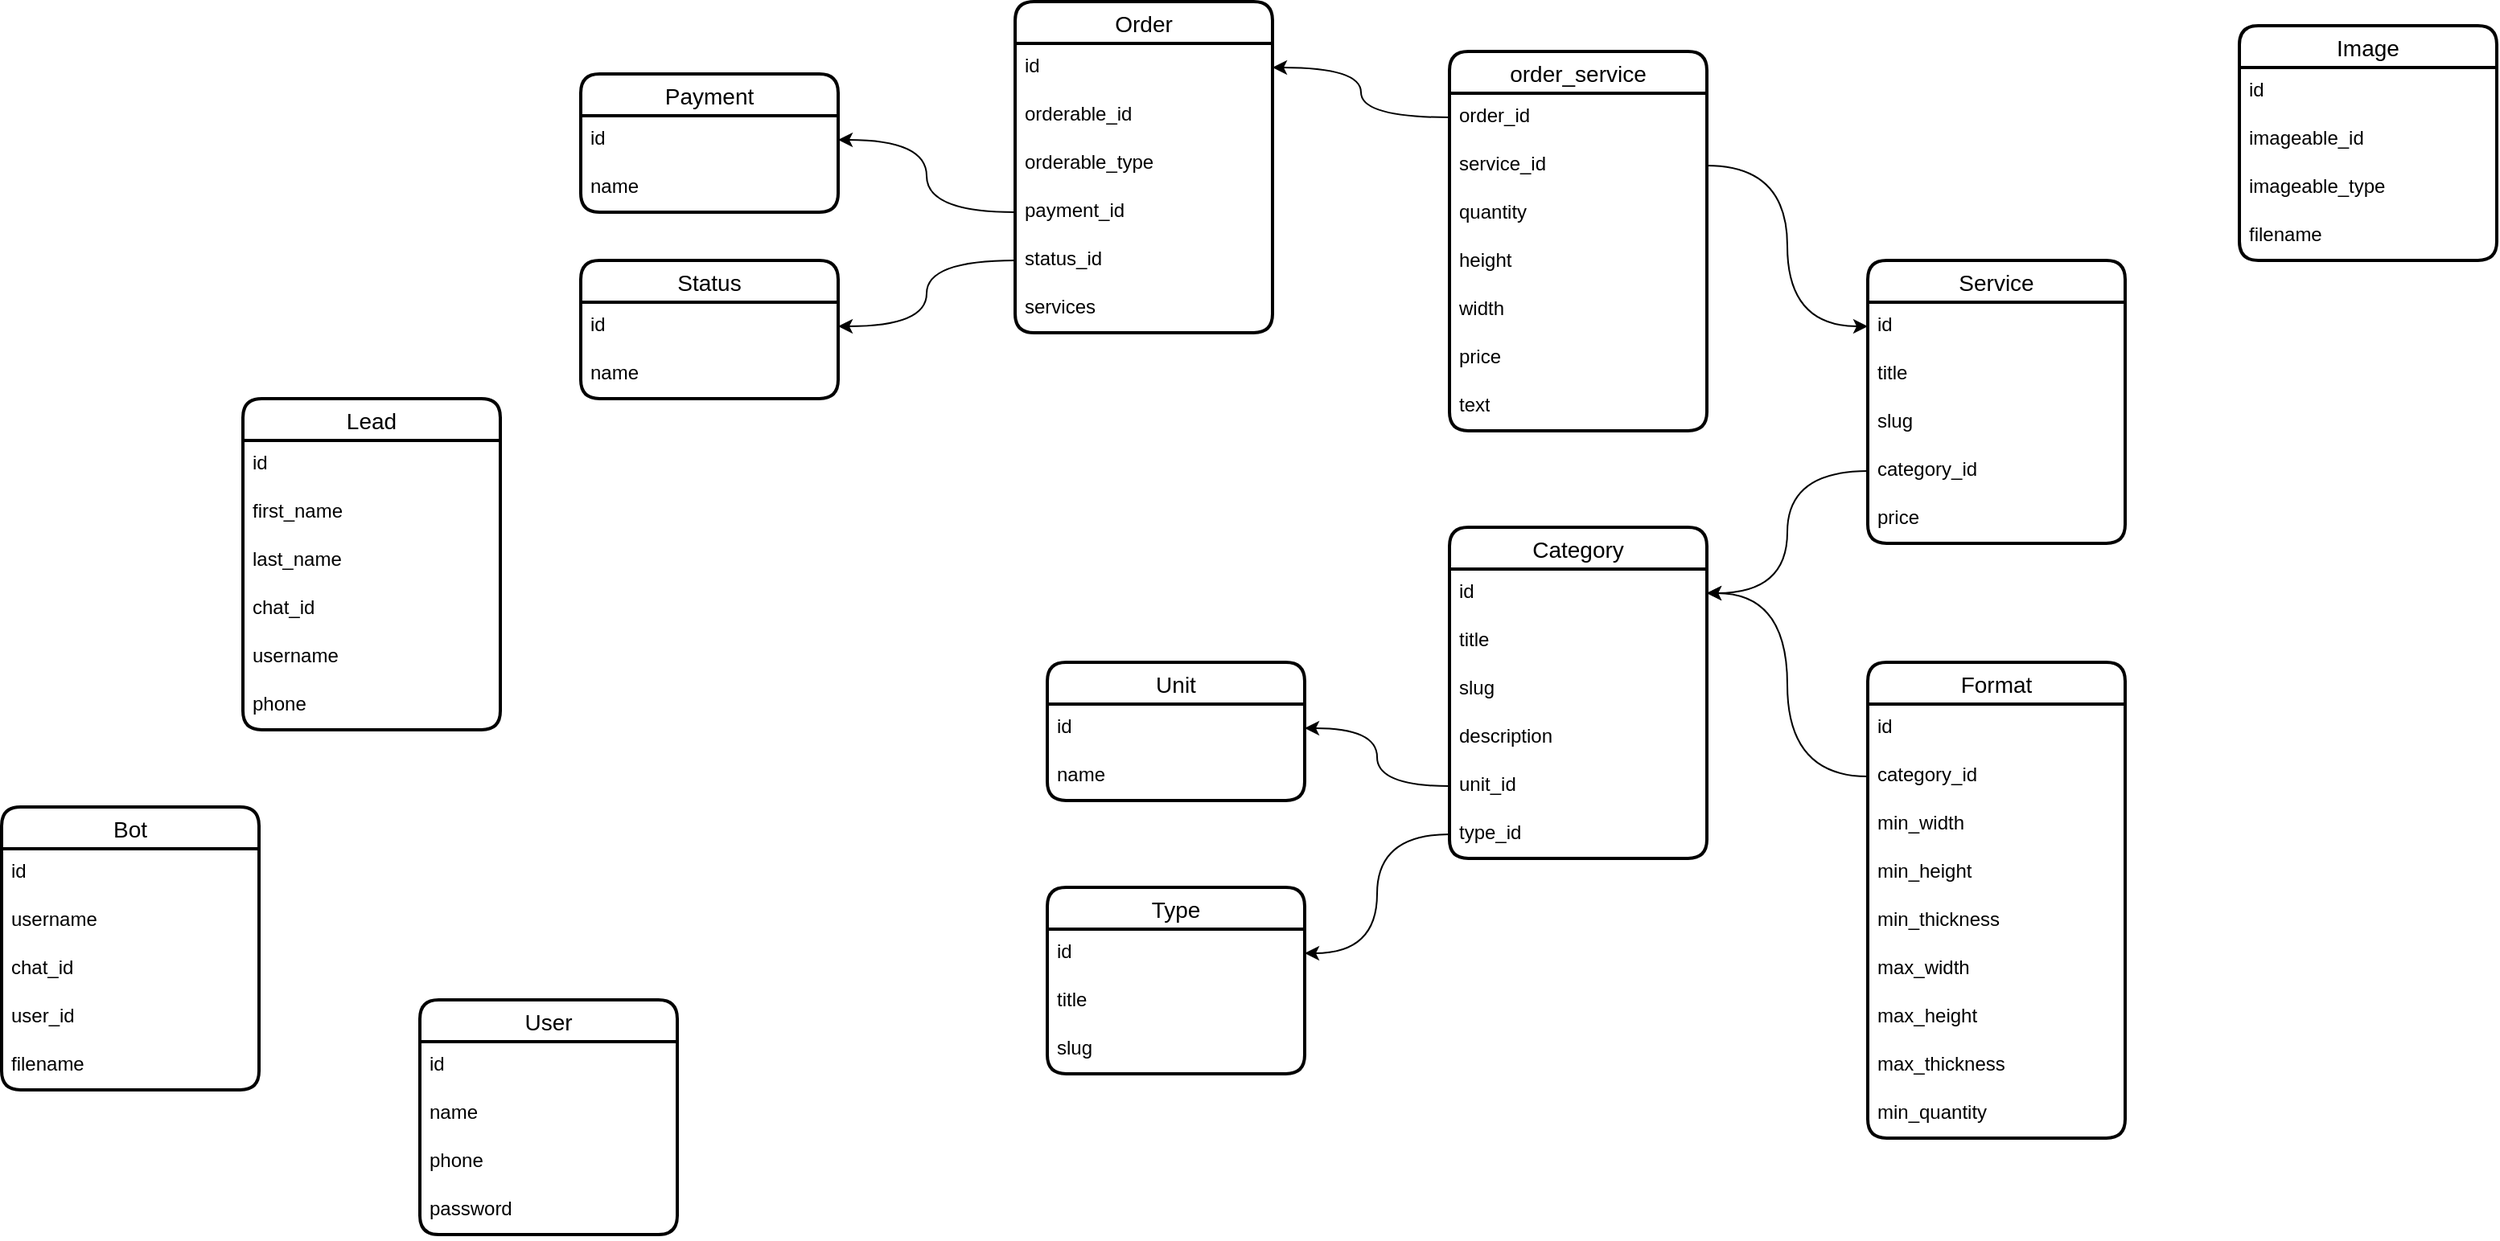 <mxfile version="21.6.7" type="github">
  <diagram name="Страница — 1" id="qROckgiQK7EX2VFDrzop">
    <mxGraphModel dx="2261" dy="750" grid="1" gridSize="10" guides="1" tooltips="1" connect="1" arrows="1" fold="1" page="1" pageScale="1" pageWidth="827" pageHeight="1169" math="0" shadow="0">
      <root>
        <mxCell id="0" />
        <mxCell id="1" parent="0" />
        <mxCell id="SY21hBNfIm9IbBHmOsaL-1" value="User" style="swimlane;fontStyle=0;childLayout=stackLayout;horizontal=1;startSize=26;horizontalStack=0;resizeParent=1;resizeParentMax=0;resizeLast=0;collapsible=1;marginBottom=0;align=center;fontSize=14;strokeWidth=2;rounded=1;shadow=0;glass=0;swimlaneLine=1;" parent="1" vertex="1">
          <mxGeometry x="110" y="1190" width="160" height="146" as="geometry" />
        </mxCell>
        <mxCell id="SY21hBNfIm9IbBHmOsaL-2" value="id" style="text;strokeColor=none;fillColor=none;spacingLeft=4;spacingRight=4;overflow=hidden;rotatable=0;points=[[0,0.5],[1,0.5]];portConstraint=eastwest;fontSize=12;whiteSpace=wrap;html=1;" parent="SY21hBNfIm9IbBHmOsaL-1" vertex="1">
          <mxGeometry y="26" width="160" height="30" as="geometry" />
        </mxCell>
        <mxCell id="SY21hBNfIm9IbBHmOsaL-3" value="name" style="text;strokeColor=none;fillColor=none;spacingLeft=4;spacingRight=4;overflow=hidden;rotatable=0;points=[[0,0.5],[1,0.5]];portConstraint=eastwest;fontSize=12;whiteSpace=wrap;html=1;" parent="SY21hBNfIm9IbBHmOsaL-1" vertex="1">
          <mxGeometry y="56" width="160" height="30" as="geometry" />
        </mxCell>
        <mxCell id="SY21hBNfIm9IbBHmOsaL-4" value="phone" style="text;strokeColor=none;fillColor=none;spacingLeft=4;spacingRight=4;overflow=hidden;rotatable=0;points=[[0,0.5],[1,0.5]];portConstraint=eastwest;fontSize=12;whiteSpace=wrap;html=1;" parent="SY21hBNfIm9IbBHmOsaL-1" vertex="1">
          <mxGeometry y="86" width="160" height="30" as="geometry" />
        </mxCell>
        <mxCell id="SY21hBNfIm9IbBHmOsaL-5" value="password" style="text;strokeColor=none;fillColor=none;spacingLeft=4;spacingRight=4;overflow=hidden;rotatable=0;points=[[0,0.5],[1,0.5]];portConstraint=eastwest;fontSize=12;whiteSpace=wrap;html=1;" parent="SY21hBNfIm9IbBHmOsaL-1" vertex="1">
          <mxGeometry y="116" width="160" height="30" as="geometry" />
        </mxCell>
        <mxCell id="SY21hBNfIm9IbBHmOsaL-7" value="Service" style="swimlane;fontStyle=0;childLayout=stackLayout;horizontal=1;startSize=26;horizontalStack=0;resizeParent=1;resizeParentMax=0;resizeLast=0;collapsible=1;marginBottom=0;align=center;fontSize=14;strokeWidth=2;rounded=1;shadow=0;glass=0;swimlaneLine=1;" parent="1" vertex="1">
          <mxGeometry x="1010" y="730" width="160" height="176" as="geometry" />
        </mxCell>
        <mxCell id="SY21hBNfIm9IbBHmOsaL-8" value="id" style="text;strokeColor=none;fillColor=none;spacingLeft=4;spacingRight=4;overflow=hidden;rotatable=0;points=[[0,0.5],[1,0.5]];portConstraint=eastwest;fontSize=12;whiteSpace=wrap;html=1;" parent="SY21hBNfIm9IbBHmOsaL-7" vertex="1">
          <mxGeometry y="26" width="160" height="30" as="geometry" />
        </mxCell>
        <mxCell id="SY21hBNfIm9IbBHmOsaL-9" value="title" style="text;strokeColor=none;fillColor=none;spacingLeft=4;spacingRight=4;overflow=hidden;rotatable=0;points=[[0,0.5],[1,0.5]];portConstraint=eastwest;fontSize=12;whiteSpace=wrap;html=1;" parent="SY21hBNfIm9IbBHmOsaL-7" vertex="1">
          <mxGeometry y="56" width="160" height="30" as="geometry" />
        </mxCell>
        <mxCell id="LMjrIscxDw4CjKq5N1VE-15" value="slug" style="text;strokeColor=none;fillColor=none;spacingLeft=4;spacingRight=4;overflow=hidden;rotatable=0;points=[[0,0.5],[1,0.5]];portConstraint=eastwest;fontSize=12;whiteSpace=wrap;html=1;" vertex="1" parent="SY21hBNfIm9IbBHmOsaL-7">
          <mxGeometry y="86" width="160" height="30" as="geometry" />
        </mxCell>
        <mxCell id="SY21hBNfIm9IbBHmOsaL-23" value="category_id" style="text;strokeColor=none;fillColor=none;spacingLeft=4;spacingRight=4;overflow=hidden;rotatable=0;points=[[0,0.5],[1,0.5]];portConstraint=eastwest;fontSize=12;whiteSpace=wrap;html=1;" parent="SY21hBNfIm9IbBHmOsaL-7" vertex="1">
          <mxGeometry y="116" width="160" height="30" as="geometry" />
        </mxCell>
        <mxCell id="SY21hBNfIm9IbBHmOsaL-30" value="price" style="text;strokeColor=none;fillColor=none;spacingLeft=4;spacingRight=4;overflow=hidden;rotatable=0;points=[[0,0.5],[1,0.5]];portConstraint=eastwest;fontSize=12;whiteSpace=wrap;html=1;" parent="SY21hBNfIm9IbBHmOsaL-7" vertex="1">
          <mxGeometry y="146" width="160" height="30" as="geometry" />
        </mxCell>
        <mxCell id="SY21hBNfIm9IbBHmOsaL-12" value="Category" style="swimlane;fontStyle=0;childLayout=stackLayout;horizontal=1;startSize=26;horizontalStack=0;resizeParent=1;resizeParentMax=0;resizeLast=0;collapsible=1;marginBottom=0;align=center;fontSize=14;strokeWidth=2;rounded=1;shadow=0;glass=0;swimlaneLine=1;" parent="1" vertex="1">
          <mxGeometry x="750" y="896" width="160" height="206" as="geometry" />
        </mxCell>
        <mxCell id="SY21hBNfIm9IbBHmOsaL-13" value="id" style="text;strokeColor=none;fillColor=none;spacingLeft=4;spacingRight=4;overflow=hidden;rotatable=0;points=[[0,0.5],[1,0.5]];portConstraint=eastwest;fontSize=12;whiteSpace=wrap;html=1;" parent="SY21hBNfIm9IbBHmOsaL-12" vertex="1">
          <mxGeometry y="26" width="160" height="30" as="geometry" />
        </mxCell>
        <mxCell id="SY21hBNfIm9IbBHmOsaL-14" value="title" style="text;strokeColor=none;fillColor=none;spacingLeft=4;spacingRight=4;overflow=hidden;rotatable=0;points=[[0,0.5],[1,0.5]];portConstraint=eastwest;fontSize=12;whiteSpace=wrap;html=1;" parent="SY21hBNfIm9IbBHmOsaL-12" vertex="1">
          <mxGeometry y="56" width="160" height="30" as="geometry" />
        </mxCell>
        <mxCell id="LMjrIscxDw4CjKq5N1VE-14" value="slug" style="text;strokeColor=none;fillColor=none;spacingLeft=4;spacingRight=4;overflow=hidden;rotatable=0;points=[[0,0.5],[1,0.5]];portConstraint=eastwest;fontSize=12;whiteSpace=wrap;html=1;" vertex="1" parent="SY21hBNfIm9IbBHmOsaL-12">
          <mxGeometry y="86" width="160" height="30" as="geometry" />
        </mxCell>
        <mxCell id="SY21hBNfIm9IbBHmOsaL-19" value="description" style="text;strokeColor=none;fillColor=none;spacingLeft=4;spacingRight=4;overflow=hidden;rotatable=0;points=[[0,0.5],[1,0.5]];portConstraint=eastwest;fontSize=12;whiteSpace=wrap;html=1;" parent="SY21hBNfIm9IbBHmOsaL-12" vertex="1">
          <mxGeometry y="116" width="160" height="30" as="geometry" />
        </mxCell>
        <mxCell id="X0GgLs3BWVqWXSFDgRPY-4" value="unit_id" style="text;strokeColor=none;fillColor=none;spacingLeft=4;spacingRight=4;overflow=hidden;rotatable=0;points=[[0,0.5],[1,0.5]];portConstraint=eastwest;fontSize=12;whiteSpace=wrap;html=1;" parent="SY21hBNfIm9IbBHmOsaL-12" vertex="1">
          <mxGeometry y="146" width="160" height="30" as="geometry" />
        </mxCell>
        <mxCell id="SY21hBNfIm9IbBHmOsaL-20" value="type_id" style="text;strokeColor=none;fillColor=none;spacingLeft=4;spacingRight=4;overflow=hidden;rotatable=0;points=[[0,0.5],[1,0.5]];portConstraint=eastwest;fontSize=12;whiteSpace=wrap;html=1;" parent="SY21hBNfIm9IbBHmOsaL-12" vertex="1">
          <mxGeometry y="176" width="160" height="30" as="geometry" />
        </mxCell>
        <mxCell id="SY21hBNfIm9IbBHmOsaL-15" value="Type" style="swimlane;fontStyle=0;childLayout=stackLayout;horizontal=1;startSize=26;horizontalStack=0;resizeParent=1;resizeParentMax=0;resizeLast=0;collapsible=1;marginBottom=0;align=center;fontSize=14;strokeWidth=2;rounded=1;shadow=0;glass=0;swimlaneLine=1;" parent="1" vertex="1">
          <mxGeometry x="500" y="1120" width="160" height="116" as="geometry" />
        </mxCell>
        <mxCell id="SY21hBNfIm9IbBHmOsaL-16" value="id" style="text;strokeColor=none;fillColor=none;spacingLeft=4;spacingRight=4;overflow=hidden;rotatable=0;points=[[0,0.5],[1,0.5]];portConstraint=eastwest;fontSize=12;whiteSpace=wrap;html=1;" parent="SY21hBNfIm9IbBHmOsaL-15" vertex="1">
          <mxGeometry y="26" width="160" height="30" as="geometry" />
        </mxCell>
        <mxCell id="SY21hBNfIm9IbBHmOsaL-17" value="title" style="text;strokeColor=none;fillColor=none;spacingLeft=4;spacingRight=4;overflow=hidden;rotatable=0;points=[[0,0.5],[1,0.5]];portConstraint=eastwest;fontSize=12;whiteSpace=wrap;html=1;" parent="SY21hBNfIm9IbBHmOsaL-15" vertex="1">
          <mxGeometry y="56" width="160" height="30" as="geometry" />
        </mxCell>
        <mxCell id="LMjrIscxDw4CjKq5N1VE-13" value="slug" style="text;strokeColor=none;fillColor=none;spacingLeft=4;spacingRight=4;overflow=hidden;rotatable=0;points=[[0,0.5],[1,0.5]];portConstraint=eastwest;fontSize=12;whiteSpace=wrap;html=1;" vertex="1" parent="SY21hBNfIm9IbBHmOsaL-15">
          <mxGeometry y="86" width="160" height="30" as="geometry" />
        </mxCell>
        <mxCell id="SY21hBNfIm9IbBHmOsaL-22" style="edgeStyle=orthogonalEdgeStyle;rounded=0;orthogonalLoop=1;jettySize=auto;html=1;entryX=1;entryY=0.5;entryDx=0;entryDy=0;curved=1;" parent="1" source="SY21hBNfIm9IbBHmOsaL-20" target="SY21hBNfIm9IbBHmOsaL-16" edge="1">
          <mxGeometry relative="1" as="geometry" />
        </mxCell>
        <mxCell id="SY21hBNfIm9IbBHmOsaL-24" style="rounded=0;orthogonalLoop=1;jettySize=auto;html=1;entryX=1;entryY=0.5;entryDx=0;entryDy=0;elbow=vertical;edgeStyle=orthogonalEdgeStyle;curved=1;" parent="1" source="SY21hBNfIm9IbBHmOsaL-23" target="SY21hBNfIm9IbBHmOsaL-13" edge="1">
          <mxGeometry relative="1" as="geometry" />
        </mxCell>
        <mxCell id="SY21hBNfIm9IbBHmOsaL-25" value="Image" style="swimlane;fontStyle=0;childLayout=stackLayout;horizontal=1;startSize=26;horizontalStack=0;resizeParent=1;resizeParentMax=0;resizeLast=0;collapsible=1;marginBottom=0;align=center;fontSize=14;strokeWidth=2;rounded=1;shadow=0;glass=0;swimlaneLine=1;" parent="1" vertex="1">
          <mxGeometry x="1241" y="584" width="160" height="146" as="geometry" />
        </mxCell>
        <mxCell id="SY21hBNfIm9IbBHmOsaL-26" value="id" style="text;strokeColor=none;fillColor=none;spacingLeft=4;spacingRight=4;overflow=hidden;rotatable=0;points=[[0,0.5],[1,0.5]];portConstraint=eastwest;fontSize=12;whiteSpace=wrap;html=1;" parent="SY21hBNfIm9IbBHmOsaL-25" vertex="1">
          <mxGeometry y="26" width="160" height="30" as="geometry" />
        </mxCell>
        <mxCell id="SY21hBNfIm9IbBHmOsaL-27" value="imageable_id" style="text;strokeColor=none;fillColor=none;spacingLeft=4;spacingRight=4;overflow=hidden;rotatable=0;points=[[0,0.5],[1,0.5]];portConstraint=eastwest;fontSize=12;whiteSpace=wrap;html=1;" parent="SY21hBNfIm9IbBHmOsaL-25" vertex="1">
          <mxGeometry y="56" width="160" height="30" as="geometry" />
        </mxCell>
        <mxCell id="qcaacb9xeK4z4RJ31xob-52" value="imageable_type" style="text;strokeColor=none;fillColor=none;spacingLeft=4;spacingRight=4;overflow=hidden;rotatable=0;points=[[0,0.5],[1,0.5]];portConstraint=eastwest;fontSize=12;whiteSpace=wrap;html=1;" parent="SY21hBNfIm9IbBHmOsaL-25" vertex="1">
          <mxGeometry y="86" width="160" height="30" as="geometry" />
        </mxCell>
        <mxCell id="SY21hBNfIm9IbBHmOsaL-28" value="filename" style="text;strokeColor=none;fillColor=none;spacingLeft=4;spacingRight=4;overflow=hidden;rotatable=0;points=[[0,0.5],[1,0.5]];portConstraint=eastwest;fontSize=12;whiteSpace=wrap;html=1;" parent="SY21hBNfIm9IbBHmOsaL-25" vertex="1">
          <mxGeometry y="116" width="160" height="30" as="geometry" />
        </mxCell>
        <mxCell id="qcaacb9xeK4z4RJ31xob-22" value="Order" style="swimlane;fontStyle=0;childLayout=stackLayout;horizontal=1;startSize=26;horizontalStack=0;resizeParent=1;resizeParentMax=0;resizeLast=0;collapsible=1;marginBottom=0;align=center;fontSize=14;strokeWidth=2;rounded=1;shadow=0;glass=0;swimlaneLine=1;" parent="1" vertex="1">
          <mxGeometry x="480" y="569" width="160" height="206" as="geometry" />
        </mxCell>
        <mxCell id="qcaacb9xeK4z4RJ31xob-23" value="id" style="text;strokeColor=none;fillColor=none;spacingLeft=4;spacingRight=4;overflow=hidden;rotatable=0;points=[[0,0.5],[1,0.5]];portConstraint=eastwest;fontSize=12;whiteSpace=wrap;html=1;" parent="qcaacb9xeK4z4RJ31xob-22" vertex="1">
          <mxGeometry y="26" width="160" height="30" as="geometry" />
        </mxCell>
        <mxCell id="qcaacb9xeK4z4RJ31xob-24" value="orderable_id" style="text;strokeColor=none;fillColor=none;spacingLeft=4;spacingRight=4;overflow=hidden;rotatable=0;points=[[0,0.5],[1,0.5]];portConstraint=eastwest;fontSize=12;whiteSpace=wrap;html=1;" parent="qcaacb9xeK4z4RJ31xob-22" vertex="1">
          <mxGeometry y="56" width="160" height="30" as="geometry" />
        </mxCell>
        <mxCell id="qcaacb9xeK4z4RJ31xob-25" value="orderable_type" style="text;strokeColor=none;fillColor=none;spacingLeft=4;spacingRight=4;overflow=hidden;rotatable=0;points=[[0,0.5],[1,0.5]];portConstraint=eastwest;fontSize=12;whiteSpace=wrap;html=1;" parent="qcaacb9xeK4z4RJ31xob-22" vertex="1">
          <mxGeometry y="86" width="160" height="30" as="geometry" />
        </mxCell>
        <mxCell id="LMjrIscxDw4CjKq5N1VE-9" value="payment_id" style="text;strokeColor=none;fillColor=none;spacingLeft=4;spacingRight=4;overflow=hidden;rotatable=0;points=[[0,0.5],[1,0.5]];portConstraint=eastwest;fontSize=12;whiteSpace=wrap;html=1;" vertex="1" parent="qcaacb9xeK4z4RJ31xob-22">
          <mxGeometry y="116" width="160" height="30" as="geometry" />
        </mxCell>
        <mxCell id="qcaacb9xeK4z4RJ31xob-41" value="status_id" style="text;strokeColor=none;fillColor=none;spacingLeft=4;spacingRight=4;overflow=hidden;rotatable=0;points=[[0,0.5],[1,0.5]];portConstraint=eastwest;fontSize=12;whiteSpace=wrap;html=1;" parent="qcaacb9xeK4z4RJ31xob-22" vertex="1">
          <mxGeometry y="146" width="160" height="30" as="geometry" />
        </mxCell>
        <mxCell id="qcaacb9xeK4z4RJ31xob-42" value="services" style="text;strokeColor=none;fillColor=none;spacingLeft=4;spacingRight=4;overflow=hidden;rotatable=0;points=[[0,0.5],[1,0.5]];portConstraint=eastwest;fontSize=12;whiteSpace=wrap;html=1;" parent="qcaacb9xeK4z4RJ31xob-22" vertex="1">
          <mxGeometry y="176" width="160" height="30" as="geometry" />
        </mxCell>
        <mxCell id="qcaacb9xeK4z4RJ31xob-28" value="Lead" style="swimlane;fontStyle=0;childLayout=stackLayout;horizontal=1;startSize=26;horizontalStack=0;resizeParent=1;resizeParentMax=0;resizeLast=0;collapsible=1;marginBottom=0;align=center;fontSize=14;strokeWidth=2;rounded=1;shadow=0;glass=0;swimlaneLine=1;" parent="1" vertex="1">
          <mxGeometry y="816" width="160" height="206" as="geometry" />
        </mxCell>
        <mxCell id="qcaacb9xeK4z4RJ31xob-29" value="id" style="text;strokeColor=none;fillColor=none;spacingLeft=4;spacingRight=4;overflow=hidden;rotatable=0;points=[[0,0.5],[1,0.5]];portConstraint=eastwest;fontSize=12;whiteSpace=wrap;html=1;" parent="qcaacb9xeK4z4RJ31xob-28" vertex="1">
          <mxGeometry y="26" width="160" height="30" as="geometry" />
        </mxCell>
        <mxCell id="qcaacb9xeK4z4RJ31xob-30" value="first_name" style="text;strokeColor=none;fillColor=none;spacingLeft=4;spacingRight=4;overflow=hidden;rotatable=0;points=[[0,0.5],[1,0.5]];portConstraint=eastwest;fontSize=12;whiteSpace=wrap;html=1;" parent="qcaacb9xeK4z4RJ31xob-28" vertex="1">
          <mxGeometry y="56" width="160" height="30" as="geometry" />
        </mxCell>
        <mxCell id="qcaacb9xeK4z4RJ31xob-31" value="last_name" style="text;strokeColor=none;fillColor=none;spacingLeft=4;spacingRight=4;overflow=hidden;rotatable=0;points=[[0,0.5],[1,0.5]];portConstraint=eastwest;fontSize=12;whiteSpace=wrap;html=1;" parent="qcaacb9xeK4z4RJ31xob-28" vertex="1">
          <mxGeometry y="86" width="160" height="30" as="geometry" />
        </mxCell>
        <mxCell id="qcaacb9xeK4z4RJ31xob-32" value="chat_id" style="text;strokeColor=none;fillColor=none;spacingLeft=4;spacingRight=4;overflow=hidden;rotatable=0;points=[[0,0.5],[1,0.5]];portConstraint=eastwest;fontSize=12;whiteSpace=wrap;html=1;" parent="qcaacb9xeK4z4RJ31xob-28" vertex="1">
          <mxGeometry y="116" width="160" height="30" as="geometry" />
        </mxCell>
        <mxCell id="LMjrIscxDw4CjKq5N1VE-16" value="username" style="text;strokeColor=none;fillColor=none;spacingLeft=4;spacingRight=4;overflow=hidden;rotatable=0;points=[[0,0.5],[1,0.5]];portConstraint=eastwest;fontSize=12;whiteSpace=wrap;html=1;" vertex="1" parent="qcaacb9xeK4z4RJ31xob-28">
          <mxGeometry y="146" width="160" height="30" as="geometry" />
        </mxCell>
        <mxCell id="LMjrIscxDw4CjKq5N1VE-17" value="phone" style="text;strokeColor=none;fillColor=none;spacingLeft=4;spacingRight=4;overflow=hidden;rotatable=0;points=[[0,0.5],[1,0.5]];portConstraint=eastwest;fontSize=12;whiteSpace=wrap;html=1;" vertex="1" parent="qcaacb9xeK4z4RJ31xob-28">
          <mxGeometry y="176" width="160" height="30" as="geometry" />
        </mxCell>
        <mxCell id="qcaacb9xeK4z4RJ31xob-33" value="order_service" style="swimlane;fontStyle=0;childLayout=stackLayout;horizontal=1;startSize=26;horizontalStack=0;resizeParent=1;resizeParentMax=0;resizeLast=0;collapsible=1;marginBottom=0;align=center;fontSize=14;strokeWidth=2;rounded=1;shadow=0;glass=0;swimlaneLine=1;" parent="1" vertex="1">
          <mxGeometry x="750" y="600" width="160" height="236" as="geometry" />
        </mxCell>
        <mxCell id="qcaacb9xeK4z4RJ31xob-35" value="order_id" style="text;strokeColor=none;fillColor=none;spacingLeft=4;spacingRight=4;overflow=hidden;rotatable=0;points=[[0,0.5],[1,0.5]];portConstraint=eastwest;fontSize=12;whiteSpace=wrap;html=1;" parent="qcaacb9xeK4z4RJ31xob-33" vertex="1">
          <mxGeometry y="26" width="160" height="30" as="geometry" />
        </mxCell>
        <mxCell id="qcaacb9xeK4z4RJ31xob-36" value="service_id" style="text;strokeColor=none;fillColor=none;spacingLeft=4;spacingRight=4;overflow=hidden;rotatable=0;points=[[0,0.5],[1,0.5]];portConstraint=eastwest;fontSize=12;whiteSpace=wrap;html=1;" parent="qcaacb9xeK4z4RJ31xob-33" vertex="1">
          <mxGeometry y="56" width="160" height="30" as="geometry" />
        </mxCell>
        <mxCell id="qcaacb9xeK4z4RJ31xob-40" value="quantity" style="text;strokeColor=none;fillColor=none;spacingLeft=4;spacingRight=4;overflow=hidden;rotatable=0;points=[[0,0.5],[1,0.5]];portConstraint=eastwest;fontSize=12;whiteSpace=wrap;html=1;" parent="qcaacb9xeK4z4RJ31xob-33" vertex="1">
          <mxGeometry y="86" width="160" height="30" as="geometry" />
        </mxCell>
        <mxCell id="qcaacb9xeK4z4RJ31xob-8" value="height" style="text;strokeColor=none;fillColor=none;spacingLeft=4;spacingRight=4;overflow=hidden;rotatable=0;points=[[0,0.5],[1,0.5]];portConstraint=eastwest;fontSize=12;whiteSpace=wrap;html=1;" parent="qcaacb9xeK4z4RJ31xob-33" vertex="1">
          <mxGeometry y="116" width="160" height="30" as="geometry" />
        </mxCell>
        <mxCell id="qcaacb9xeK4z4RJ31xob-7" value="width" style="text;strokeColor=none;fillColor=none;spacingLeft=4;spacingRight=4;overflow=hidden;rotatable=0;points=[[0,0.5],[1,0.5]];portConstraint=eastwest;fontSize=12;whiteSpace=wrap;html=1;" parent="qcaacb9xeK4z4RJ31xob-33" vertex="1">
          <mxGeometry y="146" width="160" height="30" as="geometry" />
        </mxCell>
        <mxCell id="qcaacb9xeK4z4RJ31xob-50" value="price" style="text;strokeColor=none;fillColor=none;spacingLeft=4;spacingRight=4;overflow=hidden;rotatable=0;points=[[0,0.5],[1,0.5]];portConstraint=eastwest;fontSize=12;whiteSpace=wrap;html=1;" parent="qcaacb9xeK4z4RJ31xob-33" vertex="1">
          <mxGeometry y="176" width="160" height="30" as="geometry" />
        </mxCell>
        <mxCell id="qcaacb9xeK4z4RJ31xob-51" value="text" style="text;strokeColor=none;fillColor=none;spacingLeft=4;spacingRight=4;overflow=hidden;rotatable=0;points=[[0,0.5],[1,0.5]];portConstraint=eastwest;fontSize=12;whiteSpace=wrap;html=1;" parent="qcaacb9xeK4z4RJ31xob-33" vertex="1">
          <mxGeometry y="206" width="160" height="30" as="geometry" />
        </mxCell>
        <mxCell id="qcaacb9xeK4z4RJ31xob-38" style="edgeStyle=orthogonalEdgeStyle;rounded=0;orthogonalLoop=1;jettySize=auto;html=1;entryX=0;entryY=0.5;entryDx=0;entryDy=0;curved=1;" parent="1" source="qcaacb9xeK4z4RJ31xob-36" target="SY21hBNfIm9IbBHmOsaL-8" edge="1">
          <mxGeometry relative="1" as="geometry" />
        </mxCell>
        <mxCell id="qcaacb9xeK4z4RJ31xob-39" style="edgeStyle=orthogonalEdgeStyle;rounded=0;orthogonalLoop=1;jettySize=auto;html=1;entryX=1;entryY=0.5;entryDx=0;entryDy=0;curved=1;" parent="1" source="qcaacb9xeK4z4RJ31xob-35" target="qcaacb9xeK4z4RJ31xob-23" edge="1">
          <mxGeometry relative="1" as="geometry" />
        </mxCell>
        <mxCell id="qcaacb9xeK4z4RJ31xob-55" value="Bot" style="swimlane;fontStyle=0;childLayout=stackLayout;horizontal=1;startSize=26;horizontalStack=0;resizeParent=1;resizeParentMax=0;resizeLast=0;collapsible=1;marginBottom=0;align=center;fontSize=14;strokeWidth=2;rounded=1;shadow=0;glass=0;swimlaneLine=1;" parent="1" vertex="1">
          <mxGeometry x="-150" y="1070" width="160" height="176" as="geometry" />
        </mxCell>
        <mxCell id="qcaacb9xeK4z4RJ31xob-56" value="id" style="text;strokeColor=none;fillColor=none;spacingLeft=4;spacingRight=4;overflow=hidden;rotatable=0;points=[[0,0.5],[1,0.5]];portConstraint=eastwest;fontSize=12;whiteSpace=wrap;html=1;" parent="qcaacb9xeK4z4RJ31xob-55" vertex="1">
          <mxGeometry y="26" width="160" height="30" as="geometry" />
        </mxCell>
        <mxCell id="qcaacb9xeK4z4RJ31xob-57" value="username" style="text;strokeColor=none;fillColor=none;spacingLeft=4;spacingRight=4;overflow=hidden;rotatable=0;points=[[0,0.5],[1,0.5]];portConstraint=eastwest;fontSize=12;whiteSpace=wrap;html=1;" parent="qcaacb9xeK4z4RJ31xob-55" vertex="1">
          <mxGeometry y="56" width="160" height="30" as="geometry" />
        </mxCell>
        <mxCell id="qcaacb9xeK4z4RJ31xob-58" value="chat_id" style="text;strokeColor=none;fillColor=none;spacingLeft=4;spacingRight=4;overflow=hidden;rotatable=0;points=[[0,0.5],[1,0.5]];portConstraint=eastwest;fontSize=12;whiteSpace=wrap;html=1;" parent="qcaacb9xeK4z4RJ31xob-55" vertex="1">
          <mxGeometry y="86" width="160" height="30" as="geometry" />
        </mxCell>
        <mxCell id="LMjrIscxDw4CjKq5N1VE-12" value="user_id" style="text;strokeColor=none;fillColor=none;spacingLeft=4;spacingRight=4;overflow=hidden;rotatable=0;points=[[0,0.5],[1,0.5]];portConstraint=eastwest;fontSize=12;whiteSpace=wrap;html=1;" vertex="1" parent="qcaacb9xeK4z4RJ31xob-55">
          <mxGeometry y="116" width="160" height="30" as="geometry" />
        </mxCell>
        <mxCell id="LMjrIscxDw4CjKq5N1VE-19" value="filename" style="text;strokeColor=none;fillColor=none;spacingLeft=4;spacingRight=4;overflow=hidden;rotatable=0;points=[[0,0.5],[1,0.5]];portConstraint=eastwest;fontSize=12;whiteSpace=wrap;html=1;" vertex="1" parent="qcaacb9xeK4z4RJ31xob-55">
          <mxGeometry y="146" width="160" height="30" as="geometry" />
        </mxCell>
        <mxCell id="X0GgLs3BWVqWXSFDgRPY-1" value="Unit" style="swimlane;fontStyle=0;childLayout=stackLayout;horizontal=1;startSize=26;horizontalStack=0;resizeParent=1;resizeParentMax=0;resizeLast=0;collapsible=1;marginBottom=0;align=center;fontSize=14;strokeWidth=2;rounded=1;shadow=0;glass=0;swimlaneLine=1;" parent="1" vertex="1">
          <mxGeometry x="500" y="980" width="160" height="86" as="geometry" />
        </mxCell>
        <mxCell id="X0GgLs3BWVqWXSFDgRPY-2" value="id" style="text;strokeColor=none;fillColor=none;spacingLeft=4;spacingRight=4;overflow=hidden;rotatable=0;points=[[0,0.5],[1,0.5]];portConstraint=eastwest;fontSize=12;whiteSpace=wrap;html=1;" parent="X0GgLs3BWVqWXSFDgRPY-1" vertex="1">
          <mxGeometry y="26" width="160" height="30" as="geometry" />
        </mxCell>
        <mxCell id="X0GgLs3BWVqWXSFDgRPY-3" value="name" style="text;strokeColor=none;fillColor=none;spacingLeft=4;spacingRight=4;overflow=hidden;rotatable=0;points=[[0,0.5],[1,0.5]];portConstraint=eastwest;fontSize=12;whiteSpace=wrap;html=1;" parent="X0GgLs3BWVqWXSFDgRPY-1" vertex="1">
          <mxGeometry y="56" width="160" height="30" as="geometry" />
        </mxCell>
        <mxCell id="X0GgLs3BWVqWXSFDgRPY-5" style="edgeStyle=orthogonalEdgeStyle;rounded=0;orthogonalLoop=1;jettySize=auto;html=1;entryX=1;entryY=0.5;entryDx=0;entryDy=0;curved=1;" parent="1" source="X0GgLs3BWVqWXSFDgRPY-4" target="X0GgLs3BWVqWXSFDgRPY-2" edge="1">
          <mxGeometry relative="1" as="geometry" />
        </mxCell>
        <mxCell id="X0GgLs3BWVqWXSFDgRPY-6" value="Format" style="swimlane;fontStyle=0;childLayout=stackLayout;horizontal=1;startSize=26;horizontalStack=0;resizeParent=1;resizeParentMax=0;resizeLast=0;collapsible=1;marginBottom=0;align=center;fontSize=14;strokeWidth=2;rounded=1;shadow=0;glass=0;swimlaneLine=1;" parent="1" vertex="1">
          <mxGeometry x="1010" y="980" width="160" height="296" as="geometry" />
        </mxCell>
        <mxCell id="X0GgLs3BWVqWXSFDgRPY-7" value="id" style="text;strokeColor=none;fillColor=none;spacingLeft=4;spacingRight=4;overflow=hidden;rotatable=0;points=[[0,0.5],[1,0.5]];portConstraint=eastwest;fontSize=12;whiteSpace=wrap;html=1;" parent="X0GgLs3BWVqWXSFDgRPY-6" vertex="1">
          <mxGeometry y="26" width="160" height="30" as="geometry" />
        </mxCell>
        <mxCell id="X0GgLs3BWVqWXSFDgRPY-8" value="category_id" style="text;strokeColor=none;fillColor=none;spacingLeft=4;spacingRight=4;overflow=hidden;rotatable=0;points=[[0,0.5],[1,0.5]];portConstraint=eastwest;fontSize=12;whiteSpace=wrap;html=1;" parent="X0GgLs3BWVqWXSFDgRPY-6" vertex="1">
          <mxGeometry y="56" width="160" height="30" as="geometry" />
        </mxCell>
        <mxCell id="X0GgLs3BWVqWXSFDgRPY-11" value="min_width" style="text;strokeColor=none;fillColor=none;spacingLeft=4;spacingRight=4;overflow=hidden;rotatable=0;points=[[0,0.5],[1,0.5]];portConstraint=eastwest;fontSize=12;whiteSpace=wrap;html=1;" parent="X0GgLs3BWVqWXSFDgRPY-6" vertex="1">
          <mxGeometry y="86" width="160" height="30" as="geometry" />
        </mxCell>
        <mxCell id="X0GgLs3BWVqWXSFDgRPY-9" value="min_height" style="text;strokeColor=none;fillColor=none;spacingLeft=4;spacingRight=4;overflow=hidden;rotatable=0;points=[[0,0.5],[1,0.5]];portConstraint=eastwest;fontSize=12;whiteSpace=wrap;html=1;" parent="X0GgLs3BWVqWXSFDgRPY-6" vertex="1">
          <mxGeometry y="116" width="160" height="30" as="geometry" />
        </mxCell>
        <mxCell id="X0GgLs3BWVqWXSFDgRPY-13" value="min_thickness" style="text;strokeColor=none;fillColor=none;spacingLeft=4;spacingRight=4;overflow=hidden;rotatable=0;points=[[0,0.5],[1,0.5]];portConstraint=eastwest;fontSize=12;whiteSpace=wrap;html=1;" parent="X0GgLs3BWVqWXSFDgRPY-6" vertex="1">
          <mxGeometry y="146" width="160" height="30" as="geometry" />
        </mxCell>
        <mxCell id="X0GgLs3BWVqWXSFDgRPY-12" value="max_width" style="text;strokeColor=none;fillColor=none;spacingLeft=4;spacingRight=4;overflow=hidden;rotatable=0;points=[[0,0.5],[1,0.5]];portConstraint=eastwest;fontSize=12;whiteSpace=wrap;html=1;" parent="X0GgLs3BWVqWXSFDgRPY-6" vertex="1">
          <mxGeometry y="176" width="160" height="30" as="geometry" />
        </mxCell>
        <mxCell id="X0GgLs3BWVqWXSFDgRPY-10" value="max_height" style="text;strokeColor=none;fillColor=none;spacingLeft=4;spacingRight=4;overflow=hidden;rotatable=0;points=[[0,0.5],[1,0.5]];portConstraint=eastwest;fontSize=12;whiteSpace=wrap;html=1;" parent="X0GgLs3BWVqWXSFDgRPY-6" vertex="1">
          <mxGeometry y="206" width="160" height="30" as="geometry" />
        </mxCell>
        <mxCell id="X0GgLs3BWVqWXSFDgRPY-14" value="max_thickness" style="text;strokeColor=none;fillColor=none;spacingLeft=4;spacingRight=4;overflow=hidden;rotatable=0;points=[[0,0.5],[1,0.5]];portConstraint=eastwest;fontSize=12;whiteSpace=wrap;html=1;" parent="X0GgLs3BWVqWXSFDgRPY-6" vertex="1">
          <mxGeometry y="236" width="160" height="30" as="geometry" />
        </mxCell>
        <mxCell id="X0GgLs3BWVqWXSFDgRPY-16" value="min_quantity" style="text;strokeColor=none;fillColor=none;spacingLeft=4;spacingRight=4;overflow=hidden;rotatable=0;points=[[0,0.5],[1,0.5]];portConstraint=eastwest;fontSize=12;whiteSpace=wrap;html=1;" parent="X0GgLs3BWVqWXSFDgRPY-6" vertex="1">
          <mxGeometry y="266" width="160" height="30" as="geometry" />
        </mxCell>
        <mxCell id="X0GgLs3BWVqWXSFDgRPY-15" style="edgeStyle=orthogonalEdgeStyle;rounded=0;orthogonalLoop=1;jettySize=auto;html=1;entryX=1;entryY=0.5;entryDx=0;entryDy=0;curved=1;" parent="1" source="X0GgLs3BWVqWXSFDgRPY-8" target="SY21hBNfIm9IbBHmOsaL-13" edge="1">
          <mxGeometry relative="1" as="geometry" />
        </mxCell>
        <mxCell id="LMjrIscxDw4CjKq5N1VE-1" value="Payment" style="swimlane;fontStyle=0;childLayout=stackLayout;horizontal=1;startSize=26;horizontalStack=0;resizeParent=1;resizeParentMax=0;resizeLast=0;collapsible=1;marginBottom=0;align=center;fontSize=14;strokeWidth=2;rounded=1;shadow=0;glass=0;swimlaneLine=1;" vertex="1" parent="1">
          <mxGeometry x="210" y="614" width="160" height="86" as="geometry" />
        </mxCell>
        <mxCell id="LMjrIscxDw4CjKq5N1VE-2" value="id" style="text;strokeColor=none;fillColor=none;spacingLeft=4;spacingRight=4;overflow=hidden;rotatable=0;points=[[0,0.5],[1,0.5]];portConstraint=eastwest;fontSize=12;whiteSpace=wrap;html=1;" vertex="1" parent="LMjrIscxDw4CjKq5N1VE-1">
          <mxGeometry y="26" width="160" height="30" as="geometry" />
        </mxCell>
        <mxCell id="LMjrIscxDw4CjKq5N1VE-3" value="name" style="text;strokeColor=none;fillColor=none;spacingLeft=4;spacingRight=4;overflow=hidden;rotatable=0;points=[[0,0.5],[1,0.5]];portConstraint=eastwest;fontSize=12;whiteSpace=wrap;html=1;" vertex="1" parent="LMjrIscxDw4CjKq5N1VE-1">
          <mxGeometry y="56" width="160" height="30" as="geometry" />
        </mxCell>
        <mxCell id="LMjrIscxDw4CjKq5N1VE-6" value="Status" style="swimlane;fontStyle=0;childLayout=stackLayout;horizontal=1;startSize=26;horizontalStack=0;resizeParent=1;resizeParentMax=0;resizeLast=0;collapsible=1;marginBottom=0;align=center;fontSize=14;strokeWidth=2;rounded=1;shadow=0;glass=0;swimlaneLine=1;" vertex="1" parent="1">
          <mxGeometry x="210" y="730" width="160" height="86" as="geometry" />
        </mxCell>
        <mxCell id="LMjrIscxDw4CjKq5N1VE-7" value="id" style="text;strokeColor=none;fillColor=none;spacingLeft=4;spacingRight=4;overflow=hidden;rotatable=0;points=[[0,0.5],[1,0.5]];portConstraint=eastwest;fontSize=12;whiteSpace=wrap;html=1;" vertex="1" parent="LMjrIscxDw4CjKq5N1VE-6">
          <mxGeometry y="26" width="160" height="30" as="geometry" />
        </mxCell>
        <mxCell id="LMjrIscxDw4CjKq5N1VE-8" value="name" style="text;strokeColor=none;fillColor=none;spacingLeft=4;spacingRight=4;overflow=hidden;rotatable=0;points=[[0,0.5],[1,0.5]];portConstraint=eastwest;fontSize=12;whiteSpace=wrap;html=1;" vertex="1" parent="LMjrIscxDw4CjKq5N1VE-6">
          <mxGeometry y="56" width="160" height="30" as="geometry" />
        </mxCell>
        <mxCell id="LMjrIscxDw4CjKq5N1VE-10" style="edgeStyle=orthogonalEdgeStyle;rounded=0;orthogonalLoop=1;jettySize=auto;html=1;entryX=1;entryY=0.5;entryDx=0;entryDy=0;curved=1;" edge="1" parent="1" source="LMjrIscxDw4CjKq5N1VE-9" target="LMjrIscxDw4CjKq5N1VE-2">
          <mxGeometry relative="1" as="geometry" />
        </mxCell>
        <mxCell id="LMjrIscxDw4CjKq5N1VE-11" style="edgeStyle=orthogonalEdgeStyle;rounded=0;orthogonalLoop=1;jettySize=auto;html=1;entryX=1;entryY=0.5;entryDx=0;entryDy=0;curved=1;" edge="1" parent="1" source="qcaacb9xeK4z4RJ31xob-41" target="LMjrIscxDw4CjKq5N1VE-7">
          <mxGeometry relative="1" as="geometry" />
        </mxCell>
      </root>
    </mxGraphModel>
  </diagram>
</mxfile>
